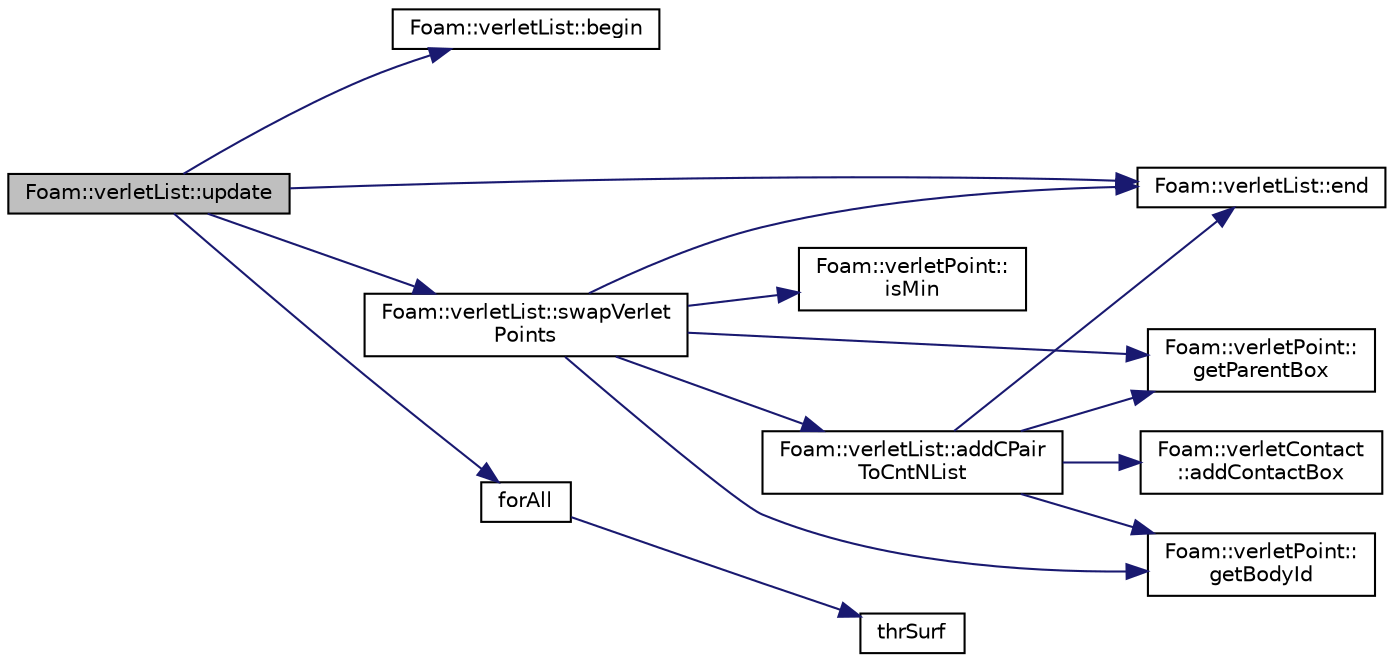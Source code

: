 digraph "Foam::verletList::update"
{
 // LATEX_PDF_SIZE
  edge [fontname="Helvetica",fontsize="10",labelfontname="Helvetica",labelfontsize="10"];
  node [fontname="Helvetica",fontsize="10",shape=record];
  rankdir="LR";
  Node1 [label="Foam::verletList::update",height=0.2,width=0.4,color="black", fillcolor="grey75", style="filled", fontcolor="black",tooltip=" "];
  Node1 -> Node2 [color="midnightblue",fontsize="10",style="solid",fontname="Helvetica"];
  Node2 [label="Foam::verletList::begin",height=0.2,width=0.4,color="black", fillcolor="white", style="filled",URL="$classFoam_1_1verletList.html#a5563b565da5f9d3b94c0b55818e7fff4",tooltip=" "];
  Node1 -> Node3 [color="midnightblue",fontsize="10",style="solid",fontname="Helvetica"];
  Node3 [label="Foam::verletList::end",height=0.2,width=0.4,color="black", fillcolor="white", style="filled",URL="$classFoam_1_1verletList.html#a231d5849845db41ff89b8eb6e5023916",tooltip=" "];
  Node1 -> Node4 [color="midnightblue",fontsize="10",style="solid",fontname="Helvetica"];
  Node4 [label="forAll",height=0.2,width=0.4,color="black", fillcolor="white", style="filled",URL="$addModels_2initializeAddModels_8H.html#adcd69a620b2d93c893cbf0e92bb7c5d7",tooltip=" "];
  Node4 -> Node5 [color="midnightblue",fontsize="10",style="solid",fontname="Helvetica"];
  Node5 [label="thrSurf",height=0.2,width=0.4,color="black", fillcolor="white", style="filled",URL="$addModels_2initializeAddModels_8H.html#a12947c9cf4cff46d3d0a324e3e718f45",tooltip=" "];
  Node1 -> Node6 [color="midnightblue",fontsize="10",style="solid",fontname="Helvetica"];
  Node6 [label="Foam::verletList::swapVerlet\lPoints",height=0.2,width=0.4,color="black", fillcolor="white", style="filled",URL="$classFoam_1_1verletList.html#aaacaf777331e1d10d1678f3495cdbc54",tooltip=" "];
  Node6 -> Node7 [color="midnightblue",fontsize="10",style="solid",fontname="Helvetica"];
  Node7 [label="Foam::verletList::addCPair\lToCntNList",height=0.2,width=0.4,color="black", fillcolor="white", style="filled",URL="$classFoam_1_1verletList.html#a796482083152ff10a13909553406a132",tooltip=" "];
  Node7 -> Node8 [color="midnightblue",fontsize="10",style="solid",fontname="Helvetica"];
  Node8 [label="Foam::verletContact\l::addContactBox",height=0.2,width=0.4,color="black", fillcolor="white", style="filled",URL="$classFoam_1_1verletContact.html#aab3a0c69ee92712d6998544cbce8d36b",tooltip=" "];
  Node7 -> Node3 [color="midnightblue",fontsize="10",style="solid",fontname="Helvetica"];
  Node7 -> Node9 [color="midnightblue",fontsize="10",style="solid",fontname="Helvetica"];
  Node9 [label="Foam::verletPoint::\lgetBodyId",height=0.2,width=0.4,color="black", fillcolor="white", style="filled",URL="$classFoam_1_1verletPoint.html#afbc3f6f3929b912c88acef479759b9ff",tooltip=" "];
  Node7 -> Node10 [color="midnightblue",fontsize="10",style="solid",fontname="Helvetica"];
  Node10 [label="Foam::verletPoint::\lgetParentBox",height=0.2,width=0.4,color="black", fillcolor="white", style="filled",URL="$classFoam_1_1verletPoint.html#a9da54b88dbb98d1e49f3f080c5cf1e5e",tooltip=" "];
  Node6 -> Node3 [color="midnightblue",fontsize="10",style="solid",fontname="Helvetica"];
  Node6 -> Node9 [color="midnightblue",fontsize="10",style="solid",fontname="Helvetica"];
  Node6 -> Node10 [color="midnightblue",fontsize="10",style="solid",fontname="Helvetica"];
  Node6 -> Node11 [color="midnightblue",fontsize="10",style="solid",fontname="Helvetica"];
  Node11 [label="Foam::verletPoint::\lisMin",height=0.2,width=0.4,color="black", fillcolor="white", style="filled",URL="$classFoam_1_1verletPoint.html#a54e882a91098495ecf282a4edfcffa34",tooltip=" "];
}
